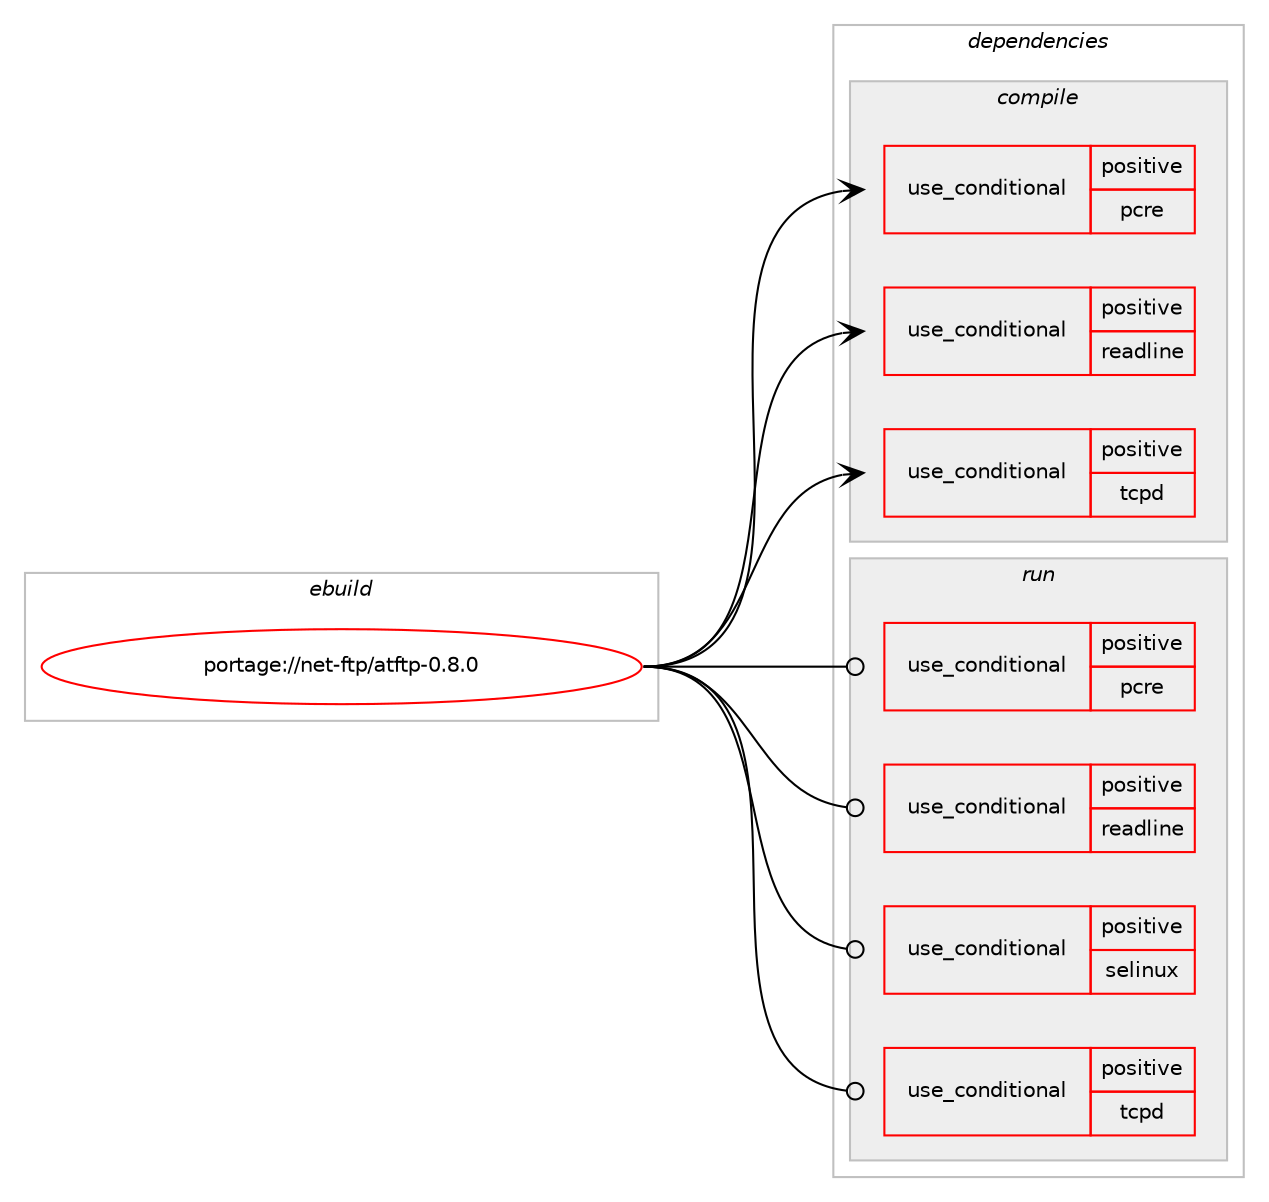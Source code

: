 digraph prolog {

# *************
# Graph options
# *************

newrank=true;
concentrate=true;
compound=true;
graph [rankdir=LR,fontname=Helvetica,fontsize=10,ranksep=1.5];#, ranksep=2.5, nodesep=0.2];
edge  [arrowhead=vee];
node  [fontname=Helvetica,fontsize=10];

# **********
# The ebuild
# **********

subgraph cluster_leftcol {
color=gray;
rank=same;
label=<<i>ebuild</i>>;
id [label="portage://net-ftp/atftp-0.8.0", color=red, width=4, href="../net-ftp/atftp-0.8.0.svg"];
}

# ****************
# The dependencies
# ****************

subgraph cluster_midcol {
color=gray;
label=<<i>dependencies</i>>;
subgraph cluster_compile {
fillcolor="#eeeeee";
style=filled;
label=<<i>compile</i>>;
subgraph cond88638 {
dependency178713 [label=<<TABLE BORDER="0" CELLBORDER="1" CELLSPACING="0" CELLPADDING="4"><TR><TD ROWSPAN="3" CELLPADDING="10">use_conditional</TD></TR><TR><TD>positive</TD></TR><TR><TD>pcre</TD></TR></TABLE>>, shape=none, color=red];
# *** BEGIN UNKNOWN DEPENDENCY TYPE (TODO) ***
# dependency178713 -> package_dependency(portage://net-ftp/atftp-0.8.0,install,no,dev-libs,libpcre2,none,[,,],any_same_slot,[])
# *** END UNKNOWN DEPENDENCY TYPE (TODO) ***

}
id:e -> dependency178713:w [weight=20,style="solid",arrowhead="vee"];
subgraph cond88639 {
dependency178714 [label=<<TABLE BORDER="0" CELLBORDER="1" CELLSPACING="0" CELLPADDING="4"><TR><TD ROWSPAN="3" CELLPADDING="10">use_conditional</TD></TR><TR><TD>positive</TD></TR><TR><TD>readline</TD></TR></TABLE>>, shape=none, color=red];
# *** BEGIN UNKNOWN DEPENDENCY TYPE (TODO) ***
# dependency178714 -> package_dependency(portage://net-ftp/atftp-0.8.0,install,no,sys-libs,readline,none,[,,],[slot(0),equal],[])
# *** END UNKNOWN DEPENDENCY TYPE (TODO) ***

}
id:e -> dependency178714:w [weight=20,style="solid",arrowhead="vee"];
subgraph cond88640 {
dependency178715 [label=<<TABLE BORDER="0" CELLBORDER="1" CELLSPACING="0" CELLPADDING="4"><TR><TD ROWSPAN="3" CELLPADDING="10">use_conditional</TD></TR><TR><TD>positive</TD></TR><TR><TD>tcpd</TD></TR></TABLE>>, shape=none, color=red];
# *** BEGIN UNKNOWN DEPENDENCY TYPE (TODO) ***
# dependency178715 -> package_dependency(portage://net-ftp/atftp-0.8.0,install,no,sys-apps,tcp-wrappers,none,[,,],[],[])
# *** END UNKNOWN DEPENDENCY TYPE (TODO) ***

}
id:e -> dependency178715:w [weight=20,style="solid",arrowhead="vee"];
}
subgraph cluster_compileandrun {
fillcolor="#eeeeee";
style=filled;
label=<<i>compile and run</i>>;
}
subgraph cluster_run {
fillcolor="#eeeeee";
style=filled;
label=<<i>run</i>>;
subgraph cond88641 {
dependency178716 [label=<<TABLE BORDER="0" CELLBORDER="1" CELLSPACING="0" CELLPADDING="4"><TR><TD ROWSPAN="3" CELLPADDING="10">use_conditional</TD></TR><TR><TD>positive</TD></TR><TR><TD>pcre</TD></TR></TABLE>>, shape=none, color=red];
# *** BEGIN UNKNOWN DEPENDENCY TYPE (TODO) ***
# dependency178716 -> package_dependency(portage://net-ftp/atftp-0.8.0,run,no,dev-libs,libpcre2,none,[,,],any_same_slot,[])
# *** END UNKNOWN DEPENDENCY TYPE (TODO) ***

}
id:e -> dependency178716:w [weight=20,style="solid",arrowhead="odot"];
subgraph cond88642 {
dependency178717 [label=<<TABLE BORDER="0" CELLBORDER="1" CELLSPACING="0" CELLPADDING="4"><TR><TD ROWSPAN="3" CELLPADDING="10">use_conditional</TD></TR><TR><TD>positive</TD></TR><TR><TD>readline</TD></TR></TABLE>>, shape=none, color=red];
# *** BEGIN UNKNOWN DEPENDENCY TYPE (TODO) ***
# dependency178717 -> package_dependency(portage://net-ftp/atftp-0.8.0,run,no,sys-libs,readline,none,[,,],[slot(0),equal],[])
# *** END UNKNOWN DEPENDENCY TYPE (TODO) ***

}
id:e -> dependency178717:w [weight=20,style="solid",arrowhead="odot"];
subgraph cond88643 {
dependency178718 [label=<<TABLE BORDER="0" CELLBORDER="1" CELLSPACING="0" CELLPADDING="4"><TR><TD ROWSPAN="3" CELLPADDING="10">use_conditional</TD></TR><TR><TD>positive</TD></TR><TR><TD>selinux</TD></TR></TABLE>>, shape=none, color=red];
# *** BEGIN UNKNOWN DEPENDENCY TYPE (TODO) ***
# dependency178718 -> package_dependency(portage://net-ftp/atftp-0.8.0,run,no,sec-policy,selinux-tftp,none,[,,],[],[])
# *** END UNKNOWN DEPENDENCY TYPE (TODO) ***

}
id:e -> dependency178718:w [weight=20,style="solid",arrowhead="odot"];
subgraph cond88644 {
dependency178719 [label=<<TABLE BORDER="0" CELLBORDER="1" CELLSPACING="0" CELLPADDING="4"><TR><TD ROWSPAN="3" CELLPADDING="10">use_conditional</TD></TR><TR><TD>positive</TD></TR><TR><TD>tcpd</TD></TR></TABLE>>, shape=none, color=red];
# *** BEGIN UNKNOWN DEPENDENCY TYPE (TODO) ***
# dependency178719 -> package_dependency(portage://net-ftp/atftp-0.8.0,run,no,sys-apps,tcp-wrappers,none,[,,],[],[])
# *** END UNKNOWN DEPENDENCY TYPE (TODO) ***

}
id:e -> dependency178719:w [weight=20,style="solid",arrowhead="odot"];
# *** BEGIN UNKNOWN DEPENDENCY TYPE (TODO) ***
# id -> package_dependency(portage://net-ftp/atftp-0.8.0,run,weak,net-ftp,tftp-hpa,none,[,,],[],[])
# *** END UNKNOWN DEPENDENCY TYPE (TODO) ***

# *** BEGIN UNKNOWN DEPENDENCY TYPE (TODO) ***
# id -> package_dependency(portage://net-ftp/atftp-0.8.0,run,weak,net-ftp,uftpd,none,[,,],[],[])
# *** END UNKNOWN DEPENDENCY TYPE (TODO) ***

}
}

# **************
# The candidates
# **************

subgraph cluster_choices {
rank=same;
color=gray;
label=<<i>candidates</i>>;

}

}
